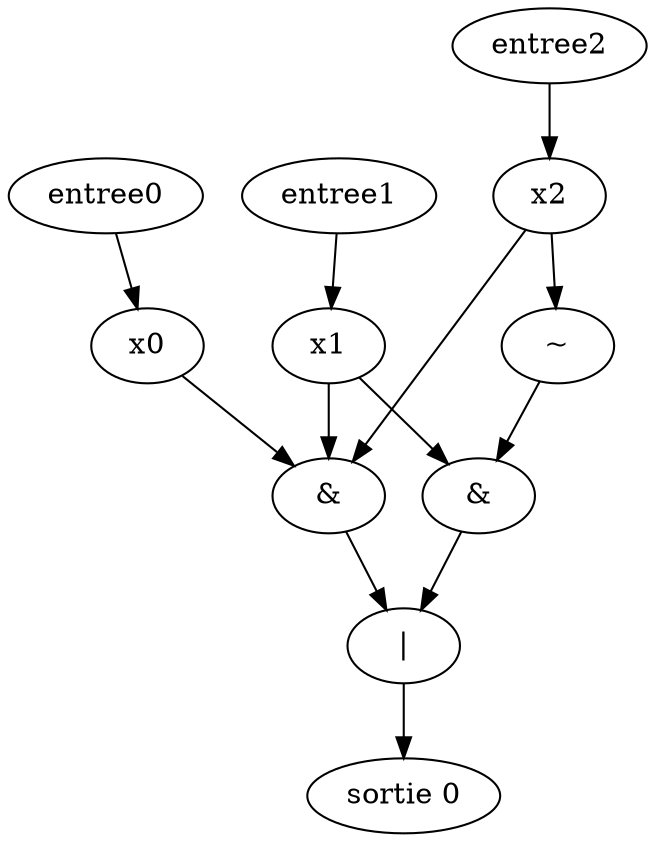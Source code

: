 digraph G { 
v0 [label="sortie 0"]; 
v1 [label="|"]; 
v3 [label="x0"]; 
v4 [label="&"]; 
v5 [label="x1"]; 
v6 [label="x2"]; 
v7 [label="&"]; 
v9 [label="~"]; 
v11 [label="entree0"]; 
v12 [label="entree1"]; 
v13 [label="entree2"]; 
v1 -> v0;
v3 -> v4 -> v1;
v5 -> v4;
v5 -> v7 -> v1;
v6 -> v4;
v6 -> v9 -> v7;
v11 -> v3;
v12 -> v5;
v13 -> v6;
}